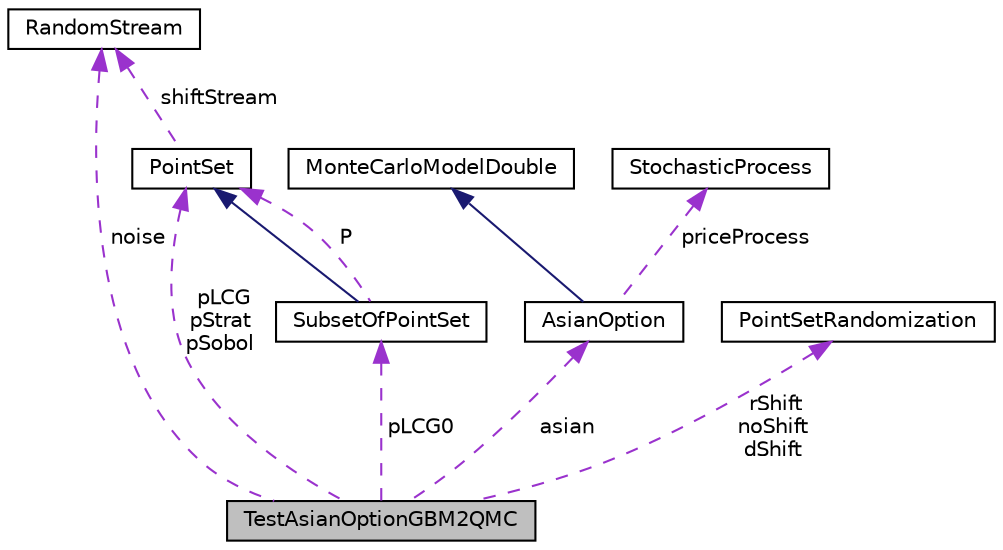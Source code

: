 digraph "TestAsianOptionGBM2QMC"
{
 // INTERACTIVE_SVG=YES
  bgcolor="transparent";
  edge [fontname="Helvetica",fontsize="10",labelfontname="Helvetica",labelfontsize="10"];
  node [fontname="Helvetica",fontsize="10",shape=record];
  Node1 [label="TestAsianOptionGBM2QMC",height=0.2,width=0.4,color="black", fillcolor="grey75", style="filled", fontcolor="black"];
  Node2 -> Node1 [dir="back",color="darkorchid3",fontsize="10",style="dashed",label=" pLCG0" ,fontname="Helvetica"];
  Node2 [label="SubsetOfPointSet",height=0.2,width=0.4,color="black",URL="$d9/d1f/classumontreal_1_1ssj_1_1hups_1_1SubsetOfPointSet.html",tooltip="This container class permits one to select a subset of a point set. "];
  Node3 -> Node2 [dir="back",color="midnightblue",fontsize="10",style="solid",fontname="Helvetica"];
  Node3 [label="PointSet",height=0.2,width=0.4,color="black",URL="$d8/d10/classumontreal_1_1ssj_1_1hups_1_1PointSet.html",tooltip="This abstract class represents a general point set. "];
  Node4 -> Node3 [dir="back",color="darkorchid3",fontsize="10",style="dashed",label=" shiftStream" ,fontname="Helvetica"];
  Node4 [label="RandomStream",height=0.2,width=0.4,color="black",URL="$d1/d7c/interfaceumontreal_1_1ssj_1_1rng_1_1RandomStream.html",tooltip="This interface defines the basic structures to handle multiple streams of uniform (pseudo)random numb..."];
  Node3 -> Node2 [dir="back",color="darkorchid3",fontsize="10",style="dashed",label=" P" ,fontname="Helvetica"];
  Node5 -> Node1 [dir="back",color="darkorchid3",fontsize="10",style="dashed",label=" asian" ,fontname="Helvetica"];
  Node5 [label="AsianOption",height=0.2,width=0.4,color="black",URL="$d9/d89/classift6561examples_1_1AsianOption.html",tooltip="This class represents an Asian average price call option with European exercise type. "];
  Node6 -> Node5 [dir="back",color="midnightblue",fontsize="10",style="solid",fontname="Helvetica"];
  Node6 [label="MonteCarloModelDouble",height=0.2,width=0.4,color="black",URL="$d3/d2f/interfaceumontreal_1_1ssj_1_1mcqmctools_1_1MonteCarloModelDouble.html",tooltip="An interface for a very simple simulation model for which Monte Carlo (MC) and RQMC experiments are t..."];
  Node7 -> Node5 [dir="back",color="darkorchid3",fontsize="10",style="dashed",label=" priceProcess" ,fontname="Helvetica"];
  Node7 [label="StochasticProcess",height=0.2,width=0.4,color="black",URL="$d9/d28/classumontreal_1_1ssj_1_1stochprocess_1_1StochasticProcess.html",tooltip="Abstract base class for a stochastic process  sampled (or observed) at a finite number of time points..."];
  Node8 -> Node1 [dir="back",color="darkorchid3",fontsize="10",style="dashed",label=" rShift\nnoShift\ndShift" ,fontname="Helvetica"];
  Node8 [label="PointSetRandomization",height=0.2,width=0.4,color="black",URL="$d7/d98/interfaceumontreal_1_1ssj_1_1hups_1_1PointSetRandomization.html",tooltip="This interface is for a randomization that can be used to randomize a umontreal.ssj.hups.PointSet. "];
  Node3 -> Node1 [dir="back",color="darkorchid3",fontsize="10",style="dashed",label=" pLCG\npStrat\npSobol" ,fontname="Helvetica"];
  Node4 -> Node1 [dir="back",color="darkorchid3",fontsize="10",style="dashed",label=" noise" ,fontname="Helvetica"];
}
